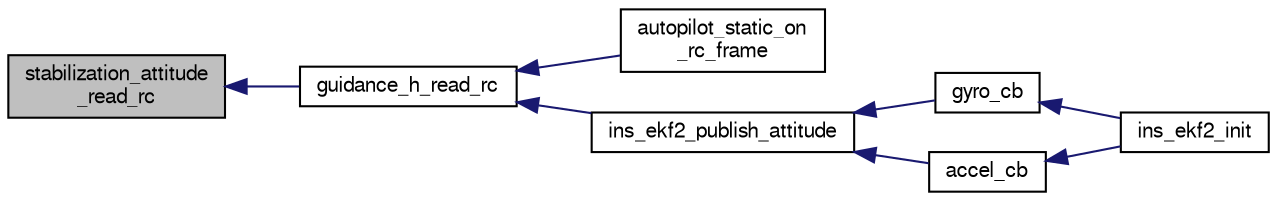 digraph "stabilization_attitude_read_rc"
{
  edge [fontname="FreeSans",fontsize="10",labelfontname="FreeSans",labelfontsize="10"];
  node [fontname="FreeSans",fontsize="10",shape=record];
  rankdir="LR";
  Node1 [label="stabilization_attitude\l_read_rc",height=0.2,width=0.4,color="black", fillcolor="grey75", style="filled", fontcolor="black"];
  Node1 -> Node2 [dir="back",color="midnightblue",fontsize="10",style="solid",fontname="FreeSans"];
  Node2 [label="guidance_h_read_rc",height=0.2,width=0.4,color="black", fillcolor="white", style="filled",URL="$rotorcraft_2guidance_2guidance__h_8h.html#a1ad9b20a107ab0ded48adde7adb6fed0"];
  Node2 -> Node3 [dir="back",color="midnightblue",fontsize="10",style="solid",fontname="FreeSans"];
  Node3 [label="autopilot_static_on\l_rc_frame",height=0.2,width=0.4,color="black", fillcolor="white", style="filled",URL="$rotorcraft_2autopilot__static_8c.html#af48775939dfa2cf7533658fb85851a35",tooltip="Function to be called when a message from FBW is available. "];
  Node2 -> Node4 [dir="back",color="midnightblue",fontsize="10",style="solid",fontname="FreeSans"];
  Node4 [label="ins_ekf2_publish_attitude",height=0.2,width=0.4,color="black", fillcolor="white", style="filled",URL="$ins__ekf2_8cpp.html#ad0d967646b2cb048323e8545662428ed",tooltip="Publish the attitude and get the new state Directly called after a succeslfull gyro+accel reading..."];
  Node4 -> Node5 [dir="back",color="midnightblue",fontsize="10",style="solid",fontname="FreeSans"];
  Node5 [label="gyro_cb",height=0.2,width=0.4,color="black", fillcolor="white", style="filled",URL="$ins__ekf2_8cpp.html#a47e1ea35fdb43af72537c6c9f38b889d"];
  Node5 -> Node6 [dir="back",color="midnightblue",fontsize="10",style="solid",fontname="FreeSans"];
  Node6 [label="ins_ekf2_init",height=0.2,width=0.4,color="black", fillcolor="white", style="filled",URL="$ins__ekf2_8h.html#a81ce9235d9748d33355fc0018197f4c4"];
  Node4 -> Node7 [dir="back",color="midnightblue",fontsize="10",style="solid",fontname="FreeSans"];
  Node7 [label="accel_cb",height=0.2,width=0.4,color="black", fillcolor="white", style="filled",URL="$ins__ekf2_8cpp.html#aacd6b1869f263f90a6f1fbe777a87793"];
  Node7 -> Node6 [dir="back",color="midnightblue",fontsize="10",style="solid",fontname="FreeSans"];
}
